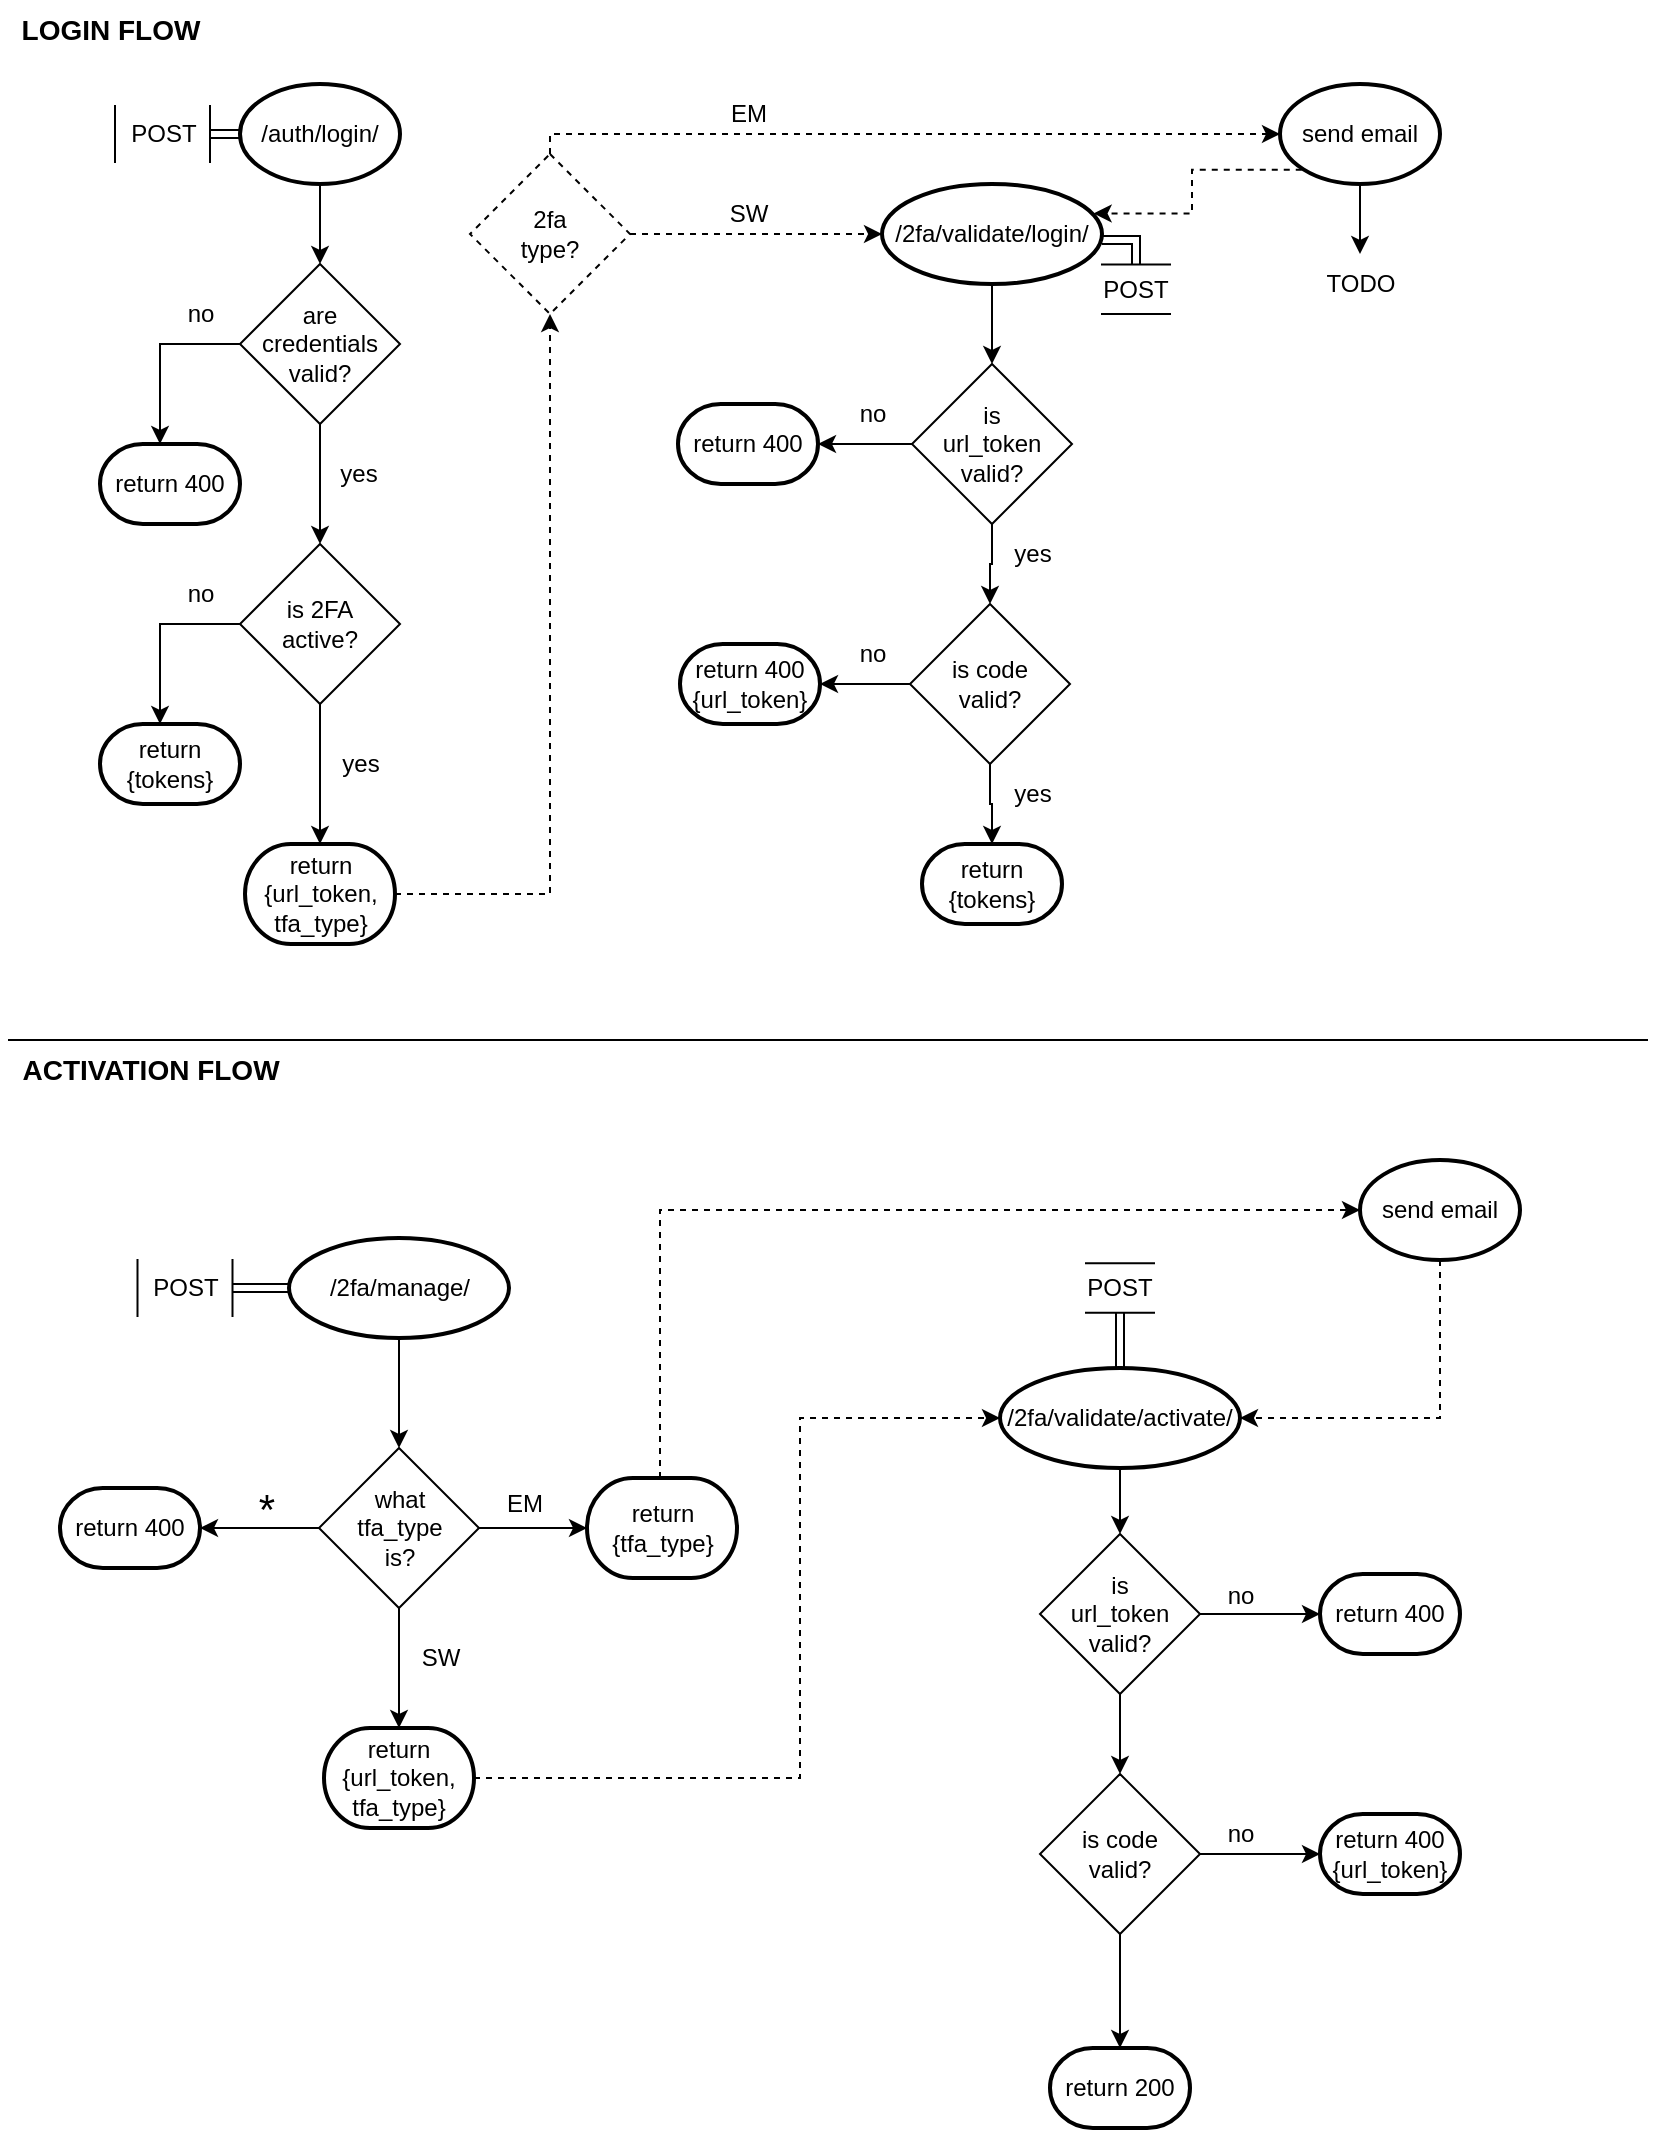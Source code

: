 <mxfile version="22.1.16" type="device">
  <diagram id="C5RBs43oDa-KdzZeNtuy" name="Page-1">
    <mxGraphModel dx="1372" dy="838" grid="1" gridSize="10" guides="1" tooltips="1" connect="1" arrows="1" fold="1" page="1" pageScale="1" pageWidth="827" pageHeight="1169" math="0" shadow="0">
      <root>
        <mxCell id="WIyWlLk6GJQsqaUBKTNV-0" />
        <mxCell id="WIyWlLk6GJQsqaUBKTNV-1" parent="WIyWlLk6GJQsqaUBKTNV-0" />
        <mxCell id="WXDrTUnuM0jgBfLStoZc-5" value="" style="edgeStyle=orthogonalEdgeStyle;rounded=0;orthogonalLoop=1;jettySize=auto;html=1;" parent="WIyWlLk6GJQsqaUBKTNV-1" source="WXDrTUnuM0jgBfLStoZc-1" target="WXDrTUnuM0jgBfLStoZc-4" edge="1">
          <mxGeometry relative="1" as="geometry" />
        </mxCell>
        <mxCell id="WXDrTUnuM0jgBfLStoZc-55" value="" style="edgeStyle=orthogonalEdgeStyle;rounded=0;orthogonalLoop=1;jettySize=auto;html=1;shape=link;" parent="WIyWlLk6GJQsqaUBKTNV-1" source="WXDrTUnuM0jgBfLStoZc-1" target="WXDrTUnuM0jgBfLStoZc-54" edge="1">
          <mxGeometry relative="1" as="geometry" />
        </mxCell>
        <mxCell id="WXDrTUnuM0jgBfLStoZc-1" value="/auth/login/" style="strokeWidth=2;html=1;shape=mxgraph.flowchart.start_1;whiteSpace=wrap;" parent="WIyWlLk6GJQsqaUBKTNV-1" vertex="1">
          <mxGeometry x="120" y="42" width="80" height="50" as="geometry" />
        </mxCell>
        <mxCell id="WXDrTUnuM0jgBfLStoZc-8" value="" style="edgeStyle=orthogonalEdgeStyle;rounded=0;orthogonalLoop=1;jettySize=auto;html=1;" parent="WIyWlLk6GJQsqaUBKTNV-1" source="WXDrTUnuM0jgBfLStoZc-4" target="WXDrTUnuM0jgBfLStoZc-6" edge="1">
          <mxGeometry relative="1" as="geometry">
            <Array as="points">
              <mxPoint x="80" y="172" />
            </Array>
          </mxGeometry>
        </mxCell>
        <mxCell id="WXDrTUnuM0jgBfLStoZc-14" value="" style="edgeStyle=orthogonalEdgeStyle;rounded=0;orthogonalLoop=1;jettySize=auto;html=1;" parent="WIyWlLk6GJQsqaUBKTNV-1" source="WXDrTUnuM0jgBfLStoZc-4" target="WXDrTUnuM0jgBfLStoZc-10" edge="1">
          <mxGeometry relative="1" as="geometry" />
        </mxCell>
        <mxCell id="WXDrTUnuM0jgBfLStoZc-4" value="are credentials valid?" style="rhombus;whiteSpace=wrap;html=1;" parent="WIyWlLk6GJQsqaUBKTNV-1" vertex="1">
          <mxGeometry x="120" y="132" width="80" height="80" as="geometry" />
        </mxCell>
        <mxCell id="WXDrTUnuM0jgBfLStoZc-6" value="return 400" style="strokeWidth=2;html=1;shape=mxgraph.flowchart.terminator;whiteSpace=wrap;" parent="WIyWlLk6GJQsqaUBKTNV-1" vertex="1">
          <mxGeometry x="50" y="222" width="70" height="40" as="geometry" />
        </mxCell>
        <mxCell id="WXDrTUnuM0jgBfLStoZc-9" value="no" style="text;html=1;align=center;verticalAlign=middle;resizable=0;points=[];autosize=1;strokeColor=none;fillColor=none;" parent="WIyWlLk6GJQsqaUBKTNV-1" vertex="1">
          <mxGeometry x="80" y="142" width="40" height="30" as="geometry" />
        </mxCell>
        <mxCell id="WXDrTUnuM0jgBfLStoZc-12" value="" style="edgeStyle=orthogonalEdgeStyle;rounded=0;orthogonalLoop=1;jettySize=auto;html=1;" parent="WIyWlLk6GJQsqaUBKTNV-1" source="WXDrTUnuM0jgBfLStoZc-10" target="WXDrTUnuM0jgBfLStoZc-11" edge="1">
          <mxGeometry relative="1" as="geometry">
            <Array as="points">
              <mxPoint x="80" y="312" />
            </Array>
          </mxGeometry>
        </mxCell>
        <mxCell id="WXDrTUnuM0jgBfLStoZc-17" value="" style="edgeStyle=orthogonalEdgeStyle;rounded=0;orthogonalLoop=1;jettySize=auto;html=1;" parent="WIyWlLk6GJQsqaUBKTNV-1" source="WXDrTUnuM0jgBfLStoZc-10" target="WXDrTUnuM0jgBfLStoZc-16" edge="1">
          <mxGeometry relative="1" as="geometry" />
        </mxCell>
        <mxCell id="WXDrTUnuM0jgBfLStoZc-10" value="is 2FA&lt;br&gt;active?" style="rhombus;whiteSpace=wrap;html=1;" parent="WIyWlLk6GJQsqaUBKTNV-1" vertex="1">
          <mxGeometry x="120" y="272" width="80" height="80" as="geometry" />
        </mxCell>
        <mxCell id="WXDrTUnuM0jgBfLStoZc-11" value="return {tokens}" style="strokeWidth=2;html=1;shape=mxgraph.flowchart.terminator;whiteSpace=wrap;" parent="WIyWlLk6GJQsqaUBKTNV-1" vertex="1">
          <mxGeometry x="50" y="362" width="70" height="40" as="geometry" />
        </mxCell>
        <mxCell id="WXDrTUnuM0jgBfLStoZc-13" value="no" style="text;html=1;align=center;verticalAlign=middle;resizable=0;points=[];autosize=1;strokeColor=none;fillColor=none;" parent="WIyWlLk6GJQsqaUBKTNV-1" vertex="1">
          <mxGeometry x="80" y="282" width="40" height="30" as="geometry" />
        </mxCell>
        <mxCell id="WXDrTUnuM0jgBfLStoZc-15" value="yes" style="text;html=1;align=center;verticalAlign=middle;resizable=0;points=[];autosize=1;strokeColor=none;fillColor=none;" parent="WIyWlLk6GJQsqaUBKTNV-1" vertex="1">
          <mxGeometry x="159" y="222" width="40" height="30" as="geometry" />
        </mxCell>
        <mxCell id="WXDrTUnuM0jgBfLStoZc-22" style="edgeStyle=orthogonalEdgeStyle;rounded=0;orthogonalLoop=1;jettySize=auto;html=1;entryX=0.5;entryY=1;entryDx=0;entryDy=0;dashed=1;" parent="WIyWlLk6GJQsqaUBKTNV-1" source="WXDrTUnuM0jgBfLStoZc-16" target="WXDrTUnuM0jgBfLStoZc-21" edge="1">
          <mxGeometry relative="1" as="geometry" />
        </mxCell>
        <mxCell id="WXDrTUnuM0jgBfLStoZc-16" value="return&lt;br&gt;{url_token,&lt;br&gt;tfa_type}" style="strokeWidth=2;html=1;shape=mxgraph.flowchart.terminator;whiteSpace=wrap;" parent="WIyWlLk6GJQsqaUBKTNV-1" vertex="1">
          <mxGeometry x="122.5" y="422" width="75" height="50" as="geometry" />
        </mxCell>
        <mxCell id="WXDrTUnuM0jgBfLStoZc-18" value="yes" style="text;html=1;align=center;verticalAlign=middle;resizable=0;points=[];autosize=1;strokeColor=none;fillColor=none;" parent="WIyWlLk6GJQsqaUBKTNV-1" vertex="1">
          <mxGeometry x="160" y="367" width="40" height="30" as="geometry" />
        </mxCell>
        <mxCell id="WXDrTUnuM0jgBfLStoZc-32" value="" style="edgeStyle=orthogonalEdgeStyle;rounded=0;orthogonalLoop=1;jettySize=auto;html=1;" parent="WIyWlLk6GJQsqaUBKTNV-1" source="WXDrTUnuM0jgBfLStoZc-19" target="WXDrTUnuM0jgBfLStoZc-31" edge="1">
          <mxGeometry relative="1" as="geometry" />
        </mxCell>
        <mxCell id="WXDrTUnuM0jgBfLStoZc-87" style="edgeStyle=orthogonalEdgeStyle;rounded=0;orthogonalLoop=1;jettySize=auto;html=1;entryX=0;entryY=0.5;entryDx=0;entryDy=0;shape=link;" parent="WIyWlLk6GJQsqaUBKTNV-1" source="WXDrTUnuM0jgBfLStoZc-19" target="WXDrTUnuM0jgBfLStoZc-86" edge="1">
          <mxGeometry relative="1" as="geometry">
            <Array as="points">
              <mxPoint x="568" y="120" />
            </Array>
          </mxGeometry>
        </mxCell>
        <mxCell id="WXDrTUnuM0jgBfLStoZc-19" value="/2fa/validate/login/" style="strokeWidth=2;html=1;shape=mxgraph.flowchart.start_1;whiteSpace=wrap;" parent="WIyWlLk6GJQsqaUBKTNV-1" vertex="1">
          <mxGeometry x="441" y="92" width="110" height="50" as="geometry" />
        </mxCell>
        <mxCell id="WXDrTUnuM0jgBfLStoZc-110" value="" style="edgeStyle=orthogonalEdgeStyle;rounded=0;orthogonalLoop=1;jettySize=auto;html=1;" parent="WIyWlLk6GJQsqaUBKTNV-1" source="WXDrTUnuM0jgBfLStoZc-20" target="WXDrTUnuM0jgBfLStoZc-108" edge="1">
          <mxGeometry relative="1" as="geometry" />
        </mxCell>
        <mxCell id="WXDrTUnuM0jgBfLStoZc-20" value="send email" style="strokeWidth=2;html=1;shape=mxgraph.flowchart.start_1;whiteSpace=wrap;" parent="WIyWlLk6GJQsqaUBKTNV-1" vertex="1">
          <mxGeometry x="640" y="42" width="80" height="50" as="geometry" />
        </mxCell>
        <mxCell id="WXDrTUnuM0jgBfLStoZc-26" value="" style="edgeStyle=orthogonalEdgeStyle;rounded=0;orthogonalLoop=1;jettySize=auto;html=1;dashed=1;entryX=0;entryY=0.5;entryDx=0;entryDy=0;entryPerimeter=0;" parent="WIyWlLk6GJQsqaUBKTNV-1" source="WXDrTUnuM0jgBfLStoZc-21" target="WXDrTUnuM0jgBfLStoZc-20" edge="1">
          <mxGeometry relative="1" as="geometry">
            <Array as="points">
              <mxPoint x="466" y="67" />
              <mxPoint x="466" y="67" />
            </Array>
          </mxGeometry>
        </mxCell>
        <mxCell id="WXDrTUnuM0jgBfLStoZc-21" value="2fa&lt;br&gt;type?" style="rhombus;whiteSpace=wrap;html=1;dashed=1;" parent="WIyWlLk6GJQsqaUBKTNV-1" vertex="1">
          <mxGeometry x="235" y="77" width="80" height="80" as="geometry" />
        </mxCell>
        <mxCell id="WXDrTUnuM0jgBfLStoZc-27" value="EM" style="text;html=1;align=center;verticalAlign=middle;resizable=0;points=[];autosize=1;strokeColor=none;fillColor=none;" parent="WIyWlLk6GJQsqaUBKTNV-1" vertex="1">
          <mxGeometry x="354" y="42" width="40" height="30" as="geometry" />
        </mxCell>
        <mxCell id="WXDrTUnuM0jgBfLStoZc-29" style="edgeStyle=orthogonalEdgeStyle;rounded=0;orthogonalLoop=1;jettySize=auto;html=1;entryX=0;entryY=0.5;entryDx=0;entryDy=0;entryPerimeter=0;dashed=1;" parent="WIyWlLk6GJQsqaUBKTNV-1" source="WXDrTUnuM0jgBfLStoZc-21" target="WXDrTUnuM0jgBfLStoZc-19" edge="1">
          <mxGeometry relative="1" as="geometry" />
        </mxCell>
        <mxCell id="WXDrTUnuM0jgBfLStoZc-30" value="SW" style="text;html=1;align=center;verticalAlign=middle;resizable=0;points=[];autosize=1;strokeColor=none;fillColor=none;" parent="WIyWlLk6GJQsqaUBKTNV-1" vertex="1">
          <mxGeometry x="354" y="92" width="40" height="30" as="geometry" />
        </mxCell>
        <mxCell id="WXDrTUnuM0jgBfLStoZc-37" value="" style="edgeStyle=orthogonalEdgeStyle;rounded=0;orthogonalLoop=1;jettySize=auto;html=1;" parent="WIyWlLk6GJQsqaUBKTNV-1" source="WXDrTUnuM0jgBfLStoZc-31" target="WXDrTUnuM0jgBfLStoZc-36" edge="1">
          <mxGeometry relative="1" as="geometry" />
        </mxCell>
        <mxCell id="WXDrTUnuM0jgBfLStoZc-45" value="" style="edgeStyle=orthogonalEdgeStyle;rounded=0;orthogonalLoop=1;jettySize=auto;html=1;" parent="WIyWlLk6GJQsqaUBKTNV-1" source="WXDrTUnuM0jgBfLStoZc-31" target="WXDrTUnuM0jgBfLStoZc-33" edge="1">
          <mxGeometry relative="1" as="geometry" />
        </mxCell>
        <mxCell id="WXDrTUnuM0jgBfLStoZc-31" value="is&lt;br&gt;url_token&lt;br&gt;valid?" style="rhombus;whiteSpace=wrap;html=1;" parent="WIyWlLk6GJQsqaUBKTNV-1" vertex="1">
          <mxGeometry x="456" y="182" width="80" height="80" as="geometry" />
        </mxCell>
        <mxCell id="WXDrTUnuM0jgBfLStoZc-33" value="return 400" style="strokeWidth=2;html=1;shape=mxgraph.flowchart.terminator;whiteSpace=wrap;" parent="WIyWlLk6GJQsqaUBKTNV-1" vertex="1">
          <mxGeometry x="339" y="202" width="70" height="40" as="geometry" />
        </mxCell>
        <mxCell id="WXDrTUnuM0jgBfLStoZc-35" value="no" style="text;html=1;align=center;verticalAlign=middle;resizable=0;points=[];autosize=1;strokeColor=none;fillColor=none;" parent="WIyWlLk6GJQsqaUBKTNV-1" vertex="1">
          <mxGeometry x="416" y="192" width="40" height="30" as="geometry" />
        </mxCell>
        <mxCell id="WXDrTUnuM0jgBfLStoZc-42" value="" style="edgeStyle=orthogonalEdgeStyle;rounded=0;orthogonalLoop=1;jettySize=auto;html=1;" parent="WIyWlLk6GJQsqaUBKTNV-1" source="WXDrTUnuM0jgBfLStoZc-36" target="WXDrTUnuM0jgBfLStoZc-41" edge="1">
          <mxGeometry relative="1" as="geometry" />
        </mxCell>
        <mxCell id="WXDrTUnuM0jgBfLStoZc-46" value="" style="edgeStyle=orthogonalEdgeStyle;rounded=0;orthogonalLoop=1;jettySize=auto;html=1;" parent="WIyWlLk6GJQsqaUBKTNV-1" source="WXDrTUnuM0jgBfLStoZc-36" target="WXDrTUnuM0jgBfLStoZc-38" edge="1">
          <mxGeometry relative="1" as="geometry" />
        </mxCell>
        <mxCell id="WXDrTUnuM0jgBfLStoZc-36" value="is code&lt;br&gt;valid?" style="rhombus;whiteSpace=wrap;html=1;" parent="WIyWlLk6GJQsqaUBKTNV-1" vertex="1">
          <mxGeometry x="455" y="302" width="80" height="80" as="geometry" />
        </mxCell>
        <mxCell id="WXDrTUnuM0jgBfLStoZc-38" value="return 400&lt;br&gt;{url_token}" style="strokeWidth=2;html=1;shape=mxgraph.flowchart.terminator;whiteSpace=wrap;" parent="WIyWlLk6GJQsqaUBKTNV-1" vertex="1">
          <mxGeometry x="340" y="322" width="70" height="40" as="geometry" />
        </mxCell>
        <mxCell id="WXDrTUnuM0jgBfLStoZc-41" value="return {tokens}" style="strokeWidth=2;html=1;shape=mxgraph.flowchart.terminator;whiteSpace=wrap;" parent="WIyWlLk6GJQsqaUBKTNV-1" vertex="1">
          <mxGeometry x="461" y="422" width="70" height="40" as="geometry" />
        </mxCell>
        <mxCell id="WXDrTUnuM0jgBfLStoZc-43" value="yes" style="text;html=1;align=center;verticalAlign=middle;resizable=0;points=[];autosize=1;strokeColor=none;fillColor=none;" parent="WIyWlLk6GJQsqaUBKTNV-1" vertex="1">
          <mxGeometry x="496" y="262" width="40" height="30" as="geometry" />
        </mxCell>
        <mxCell id="WXDrTUnuM0jgBfLStoZc-47" value="no" style="text;html=1;align=center;verticalAlign=middle;resizable=0;points=[];autosize=1;strokeColor=none;fillColor=none;" parent="WIyWlLk6GJQsqaUBKTNV-1" vertex="1">
          <mxGeometry x="416" y="312" width="40" height="30" as="geometry" />
        </mxCell>
        <mxCell id="WXDrTUnuM0jgBfLStoZc-48" value="yes" style="text;html=1;align=center;verticalAlign=middle;resizable=0;points=[];autosize=1;strokeColor=none;fillColor=none;" parent="WIyWlLk6GJQsqaUBKTNV-1" vertex="1">
          <mxGeometry x="496" y="382" width="40" height="30" as="geometry" />
        </mxCell>
        <mxCell id="WXDrTUnuM0jgBfLStoZc-49" value="" style="endArrow=none;html=1;rounded=0;" parent="WIyWlLk6GJQsqaUBKTNV-1" edge="1">
          <mxGeometry width="50" height="50" relative="1" as="geometry">
            <mxPoint x="4" y="520" as="sourcePoint" />
            <mxPoint x="824" y="520" as="targetPoint" />
          </mxGeometry>
        </mxCell>
        <mxCell id="WXDrTUnuM0jgBfLStoZc-50" value="&lt;b&gt;&lt;font style=&quot;font-size: 14px;&quot;&gt;LOGIN FLOW&lt;/font&gt;&lt;/b&gt;" style="text;html=1;align=center;verticalAlign=middle;resizable=0;points=[];autosize=1;strokeColor=none;fillColor=none;" parent="WIyWlLk6GJQsqaUBKTNV-1" vertex="1">
          <mxGeometry width="110" height="30" as="geometry" />
        </mxCell>
        <mxCell id="WXDrTUnuM0jgBfLStoZc-51" value="&lt;b&gt;&lt;font style=&quot;font-size: 14px;&quot;&gt;ACTIVATION FLOW&lt;/font&gt;&lt;/b&gt;" style="text;html=1;align=center;verticalAlign=middle;resizable=0;points=[];autosize=1;strokeColor=none;fillColor=none;" parent="WIyWlLk6GJQsqaUBKTNV-1" vertex="1">
          <mxGeometry y="520" width="150" height="30" as="geometry" />
        </mxCell>
        <mxCell id="WXDrTUnuM0jgBfLStoZc-59" value="" style="edgeStyle=orthogonalEdgeStyle;rounded=0;orthogonalLoop=1;jettySize=auto;html=1;shape=link;" parent="WIyWlLk6GJQsqaUBKTNV-1" source="WXDrTUnuM0jgBfLStoZc-53" target="WXDrTUnuM0jgBfLStoZc-58" edge="1">
          <mxGeometry relative="1" as="geometry" />
        </mxCell>
        <mxCell id="WXDrTUnuM0jgBfLStoZc-61" value="" style="edgeStyle=orthogonalEdgeStyle;rounded=0;orthogonalLoop=1;jettySize=auto;html=1;" parent="WIyWlLk6GJQsqaUBKTNV-1" source="WXDrTUnuM0jgBfLStoZc-53" target="WXDrTUnuM0jgBfLStoZc-60" edge="1">
          <mxGeometry relative="1" as="geometry" />
        </mxCell>
        <mxCell id="WXDrTUnuM0jgBfLStoZc-53" value="/2fa/manage/" style="strokeWidth=2;html=1;shape=mxgraph.flowchart.start_1;whiteSpace=wrap;" parent="WIyWlLk6GJQsqaUBKTNV-1" vertex="1">
          <mxGeometry x="144.5" y="619" width="110" height="50" as="geometry" />
        </mxCell>
        <mxCell id="WXDrTUnuM0jgBfLStoZc-54" value="POST" style="shape=partialRectangle;whiteSpace=wrap;html=1;top=0;bottom=0;fillColor=none;" parent="WIyWlLk6GJQsqaUBKTNV-1" vertex="1">
          <mxGeometry x="57.5" y="53" width="47.5" height="28" as="geometry" />
        </mxCell>
        <mxCell id="WXDrTUnuM0jgBfLStoZc-58" value="POST" style="shape=partialRectangle;whiteSpace=wrap;html=1;top=0;bottom=0;fillColor=none;" parent="WIyWlLk6GJQsqaUBKTNV-1" vertex="1">
          <mxGeometry x="68.75" y="630" width="47.5" height="28" as="geometry" />
        </mxCell>
        <mxCell id="WXDrTUnuM0jgBfLStoZc-63" value="" style="edgeStyle=orthogonalEdgeStyle;rounded=0;orthogonalLoop=1;jettySize=auto;html=1;" parent="WIyWlLk6GJQsqaUBKTNV-1" source="WXDrTUnuM0jgBfLStoZc-60" target="WXDrTUnuM0jgBfLStoZc-62" edge="1">
          <mxGeometry relative="1" as="geometry" />
        </mxCell>
        <mxCell id="WXDrTUnuM0jgBfLStoZc-66" value="" style="edgeStyle=orthogonalEdgeStyle;rounded=0;orthogonalLoop=1;jettySize=auto;html=1;" parent="WIyWlLk6GJQsqaUBKTNV-1" source="WXDrTUnuM0jgBfLStoZc-60" target="WXDrTUnuM0jgBfLStoZc-65" edge="1">
          <mxGeometry relative="1" as="geometry" />
        </mxCell>
        <mxCell id="WXDrTUnuM0jgBfLStoZc-70" value="" style="edgeStyle=orthogonalEdgeStyle;rounded=0;orthogonalLoop=1;jettySize=auto;html=1;" parent="WIyWlLk6GJQsqaUBKTNV-1" source="WXDrTUnuM0jgBfLStoZc-60" target="WXDrTUnuM0jgBfLStoZc-69" edge="1">
          <mxGeometry relative="1" as="geometry" />
        </mxCell>
        <mxCell id="WXDrTUnuM0jgBfLStoZc-60" value="what&lt;br&gt;tfa_type&lt;br&gt;is?" style="rhombus;whiteSpace=wrap;html=1;" parent="WIyWlLk6GJQsqaUBKTNV-1" vertex="1">
          <mxGeometry x="159.5" y="724" width="80" height="80" as="geometry" />
        </mxCell>
        <mxCell id="WXDrTUnuM0jgBfLStoZc-62" value="return 400" style="strokeWidth=2;html=1;shape=mxgraph.flowchart.terminator;whiteSpace=wrap;" parent="WIyWlLk6GJQsqaUBKTNV-1" vertex="1">
          <mxGeometry x="30" y="744" width="70" height="40" as="geometry" />
        </mxCell>
        <mxCell id="WXDrTUnuM0jgBfLStoZc-64" value="&lt;font style=&quot;font-size: 21px;&quot;&gt;*&lt;/font&gt;" style="text;html=1;align=center;verticalAlign=middle;resizable=0;points=[];autosize=1;strokeColor=none;fillColor=none;" parent="WIyWlLk6GJQsqaUBKTNV-1" vertex="1">
          <mxGeometry x="118.25" y="734" width="30" height="40" as="geometry" />
        </mxCell>
        <mxCell id="WXDrTUnuM0jgBfLStoZc-65" value="return&lt;br&gt;{url_token,&lt;br&gt;tfa_type}" style="strokeWidth=2;html=1;shape=mxgraph.flowchart.terminator;whiteSpace=wrap;" parent="WIyWlLk6GJQsqaUBKTNV-1" vertex="1">
          <mxGeometry x="162" y="864" width="75" height="50" as="geometry" />
        </mxCell>
        <mxCell id="WXDrTUnuM0jgBfLStoZc-67" value="SW" style="text;html=1;align=center;verticalAlign=middle;resizable=0;points=[];autosize=1;strokeColor=none;fillColor=none;" parent="WIyWlLk6GJQsqaUBKTNV-1" vertex="1">
          <mxGeometry x="200" y="814" width="40" height="30" as="geometry" />
        </mxCell>
        <mxCell id="WXDrTUnuM0jgBfLStoZc-69" value="return&lt;br&gt;{tfa_type}" style="strokeWidth=2;html=1;shape=mxgraph.flowchart.terminator;whiteSpace=wrap;" parent="WIyWlLk6GJQsqaUBKTNV-1" vertex="1">
          <mxGeometry x="293.5" y="739" width="75" height="50" as="geometry" />
        </mxCell>
        <mxCell id="WXDrTUnuM0jgBfLStoZc-71" value="EM" style="text;html=1;align=center;verticalAlign=middle;resizable=0;points=[];autosize=1;strokeColor=none;fillColor=none;" parent="WIyWlLk6GJQsqaUBKTNV-1" vertex="1">
          <mxGeometry x="242" y="737" width="40" height="30" as="geometry" />
        </mxCell>
        <mxCell id="WXDrTUnuM0jgBfLStoZc-72" value="send email" style="strokeWidth=2;html=1;shape=mxgraph.flowchart.start_1;whiteSpace=wrap;" parent="WIyWlLk6GJQsqaUBKTNV-1" vertex="1">
          <mxGeometry x="680" y="580" width="80" height="50" as="geometry" />
        </mxCell>
        <mxCell id="WXDrTUnuM0jgBfLStoZc-85" value="" style="edgeStyle=orthogonalEdgeStyle;rounded=0;orthogonalLoop=1;jettySize=auto;html=1;shape=link;" parent="WIyWlLk6GJQsqaUBKTNV-1" source="WXDrTUnuM0jgBfLStoZc-77" target="WXDrTUnuM0jgBfLStoZc-84" edge="1">
          <mxGeometry relative="1" as="geometry" />
        </mxCell>
        <mxCell id="WXDrTUnuM0jgBfLStoZc-100" value="" style="edgeStyle=orthogonalEdgeStyle;rounded=0;orthogonalLoop=1;jettySize=auto;html=1;" parent="WIyWlLk6GJQsqaUBKTNV-1" source="WXDrTUnuM0jgBfLStoZc-77" target="WXDrTUnuM0jgBfLStoZc-91" edge="1">
          <mxGeometry relative="1" as="geometry" />
        </mxCell>
        <mxCell id="WXDrTUnuM0jgBfLStoZc-77" value="/2fa/validate/activate/" style="strokeWidth=2;html=1;shape=mxgraph.flowchart.start_1;whiteSpace=wrap;" parent="WIyWlLk6GJQsqaUBKTNV-1" vertex="1">
          <mxGeometry x="500" y="684" width="120" height="50" as="geometry" />
        </mxCell>
        <mxCell id="WXDrTUnuM0jgBfLStoZc-80" style="edgeStyle=orthogonalEdgeStyle;rounded=0;orthogonalLoop=1;jettySize=auto;html=1;entryX=1;entryY=0.5;entryDx=0;entryDy=0;entryPerimeter=0;dashed=1;" parent="WIyWlLk6GJQsqaUBKTNV-1" source="WXDrTUnuM0jgBfLStoZc-72" target="WXDrTUnuM0jgBfLStoZc-77" edge="1">
          <mxGeometry relative="1" as="geometry">
            <Array as="points">
              <mxPoint x="720" y="709" />
            </Array>
          </mxGeometry>
        </mxCell>
        <mxCell id="WXDrTUnuM0jgBfLStoZc-82" style="edgeStyle=orthogonalEdgeStyle;rounded=0;orthogonalLoop=1;jettySize=auto;html=1;entryX=0;entryY=0.5;entryDx=0;entryDy=0;entryPerimeter=0;dashed=1;" parent="WIyWlLk6GJQsqaUBKTNV-1" source="WXDrTUnuM0jgBfLStoZc-69" target="WXDrTUnuM0jgBfLStoZc-72" edge="1">
          <mxGeometry relative="1" as="geometry">
            <Array as="points">
              <mxPoint x="330" y="605" />
            </Array>
          </mxGeometry>
        </mxCell>
        <mxCell id="WXDrTUnuM0jgBfLStoZc-83" style="edgeStyle=orthogonalEdgeStyle;rounded=0;orthogonalLoop=1;jettySize=auto;html=1;entryX=0;entryY=0.5;entryDx=0;entryDy=0;entryPerimeter=0;dashed=1;" parent="WIyWlLk6GJQsqaUBKTNV-1" source="WXDrTUnuM0jgBfLStoZc-65" target="WXDrTUnuM0jgBfLStoZc-77" edge="1">
          <mxGeometry relative="1" as="geometry">
            <Array as="points">
              <mxPoint x="400" y="889" />
              <mxPoint x="400" y="709" />
            </Array>
          </mxGeometry>
        </mxCell>
        <mxCell id="WXDrTUnuM0jgBfLStoZc-84" value="POST" style="shape=partialRectangle;whiteSpace=wrap;html=1;top=0;bottom=0;fillColor=none;direction=south;" parent="WIyWlLk6GJQsqaUBKTNV-1" vertex="1">
          <mxGeometry x="543" y="631.62" width="34" height="24.75" as="geometry" />
        </mxCell>
        <mxCell id="WXDrTUnuM0jgBfLStoZc-86" value="POST" style="shape=partialRectangle;whiteSpace=wrap;html=1;top=0;bottom=0;fillColor=none;direction=south;" parent="WIyWlLk6GJQsqaUBKTNV-1" vertex="1">
          <mxGeometry x="551" y="132.25" width="34" height="24.75" as="geometry" />
        </mxCell>
        <mxCell id="WXDrTUnuM0jgBfLStoZc-89" value="" style="edgeStyle=orthogonalEdgeStyle;rounded=0;orthogonalLoop=1;jettySize=auto;html=1;" parent="WIyWlLk6GJQsqaUBKTNV-1" source="WXDrTUnuM0jgBfLStoZc-91" target="WXDrTUnuM0jgBfLStoZc-95" edge="1">
          <mxGeometry relative="1" as="geometry" />
        </mxCell>
        <mxCell id="WXDrTUnuM0jgBfLStoZc-90" value="" style="edgeStyle=orthogonalEdgeStyle;rounded=0;orthogonalLoop=1;jettySize=auto;html=1;" parent="WIyWlLk6GJQsqaUBKTNV-1" source="WXDrTUnuM0jgBfLStoZc-91" target="WXDrTUnuM0jgBfLStoZc-92" edge="1">
          <mxGeometry relative="1" as="geometry" />
        </mxCell>
        <mxCell id="WXDrTUnuM0jgBfLStoZc-91" value="is&lt;br&gt;url_token&lt;br&gt;valid?" style="rhombus;whiteSpace=wrap;html=1;" parent="WIyWlLk6GJQsqaUBKTNV-1" vertex="1">
          <mxGeometry x="520" y="767" width="80" height="80" as="geometry" />
        </mxCell>
        <mxCell id="WXDrTUnuM0jgBfLStoZc-92" value="return 400" style="strokeWidth=2;html=1;shape=mxgraph.flowchart.terminator;whiteSpace=wrap;" parent="WIyWlLk6GJQsqaUBKTNV-1" vertex="1">
          <mxGeometry x="660" y="787" width="70" height="40" as="geometry" />
        </mxCell>
        <mxCell id="WXDrTUnuM0jgBfLStoZc-93" value="no" style="text;html=1;align=center;verticalAlign=middle;resizable=0;points=[];autosize=1;strokeColor=none;fillColor=none;" parent="WIyWlLk6GJQsqaUBKTNV-1" vertex="1">
          <mxGeometry x="600" y="783" width="40" height="30" as="geometry" />
        </mxCell>
        <mxCell id="WXDrTUnuM0jgBfLStoZc-94" value="" style="edgeStyle=orthogonalEdgeStyle;rounded=0;orthogonalLoop=1;jettySize=auto;html=1;" parent="WIyWlLk6GJQsqaUBKTNV-1" source="WXDrTUnuM0jgBfLStoZc-95" target="WXDrTUnuM0jgBfLStoZc-96" edge="1">
          <mxGeometry relative="1" as="geometry" />
        </mxCell>
        <mxCell id="WXDrTUnuM0jgBfLStoZc-102" value="" style="edgeStyle=orthogonalEdgeStyle;rounded=0;orthogonalLoop=1;jettySize=auto;html=1;" parent="WIyWlLk6GJQsqaUBKTNV-1" source="WXDrTUnuM0jgBfLStoZc-95" target="WXDrTUnuM0jgBfLStoZc-101" edge="1">
          <mxGeometry relative="1" as="geometry" />
        </mxCell>
        <mxCell id="WXDrTUnuM0jgBfLStoZc-95" value="is code&lt;br&gt;valid?" style="rhombus;whiteSpace=wrap;html=1;" parent="WIyWlLk6GJQsqaUBKTNV-1" vertex="1">
          <mxGeometry x="520" y="887" width="80" height="80" as="geometry" />
        </mxCell>
        <mxCell id="WXDrTUnuM0jgBfLStoZc-96" value="return 400&lt;br&gt;{url_token}" style="strokeWidth=2;html=1;shape=mxgraph.flowchart.terminator;whiteSpace=wrap;" parent="WIyWlLk6GJQsqaUBKTNV-1" vertex="1">
          <mxGeometry x="660" y="907" width="70" height="40" as="geometry" />
        </mxCell>
        <mxCell id="WXDrTUnuM0jgBfLStoZc-98" value="no" style="text;html=1;align=center;verticalAlign=middle;resizable=0;points=[];autosize=1;strokeColor=none;fillColor=none;" parent="WIyWlLk6GJQsqaUBKTNV-1" vertex="1">
          <mxGeometry x="600" y="902" width="40" height="30" as="geometry" />
        </mxCell>
        <mxCell id="WXDrTUnuM0jgBfLStoZc-101" value="return 200" style="strokeWidth=2;html=1;shape=mxgraph.flowchart.terminator;whiteSpace=wrap;" parent="WIyWlLk6GJQsqaUBKTNV-1" vertex="1">
          <mxGeometry x="525" y="1024" width="70" height="40" as="geometry" />
        </mxCell>
        <mxCell id="WXDrTUnuM0jgBfLStoZc-105" style="edgeStyle=orthogonalEdgeStyle;rounded=0;orthogonalLoop=1;jettySize=auto;html=1;entryX=0.962;entryY=0.295;entryDx=0;entryDy=0;entryPerimeter=0;exitX=0.136;exitY=0.858;exitDx=0;exitDy=0;exitPerimeter=0;dashed=1;" parent="WIyWlLk6GJQsqaUBKTNV-1" source="WXDrTUnuM0jgBfLStoZc-20" target="WXDrTUnuM0jgBfLStoZc-19" edge="1">
          <mxGeometry relative="1" as="geometry">
            <Array as="points">
              <mxPoint x="596" y="85" />
              <mxPoint x="596" y="107" />
            </Array>
          </mxGeometry>
        </mxCell>
        <mxCell id="WXDrTUnuM0jgBfLStoZc-108" value="TODO" style="text;html=1;align=center;verticalAlign=middle;resizable=0;points=[];autosize=1;strokeColor=none;fillColor=none;" parent="WIyWlLk6GJQsqaUBKTNV-1" vertex="1">
          <mxGeometry x="650" y="127" width="60" height="30" as="geometry" />
        </mxCell>
      </root>
    </mxGraphModel>
  </diagram>
</mxfile>
